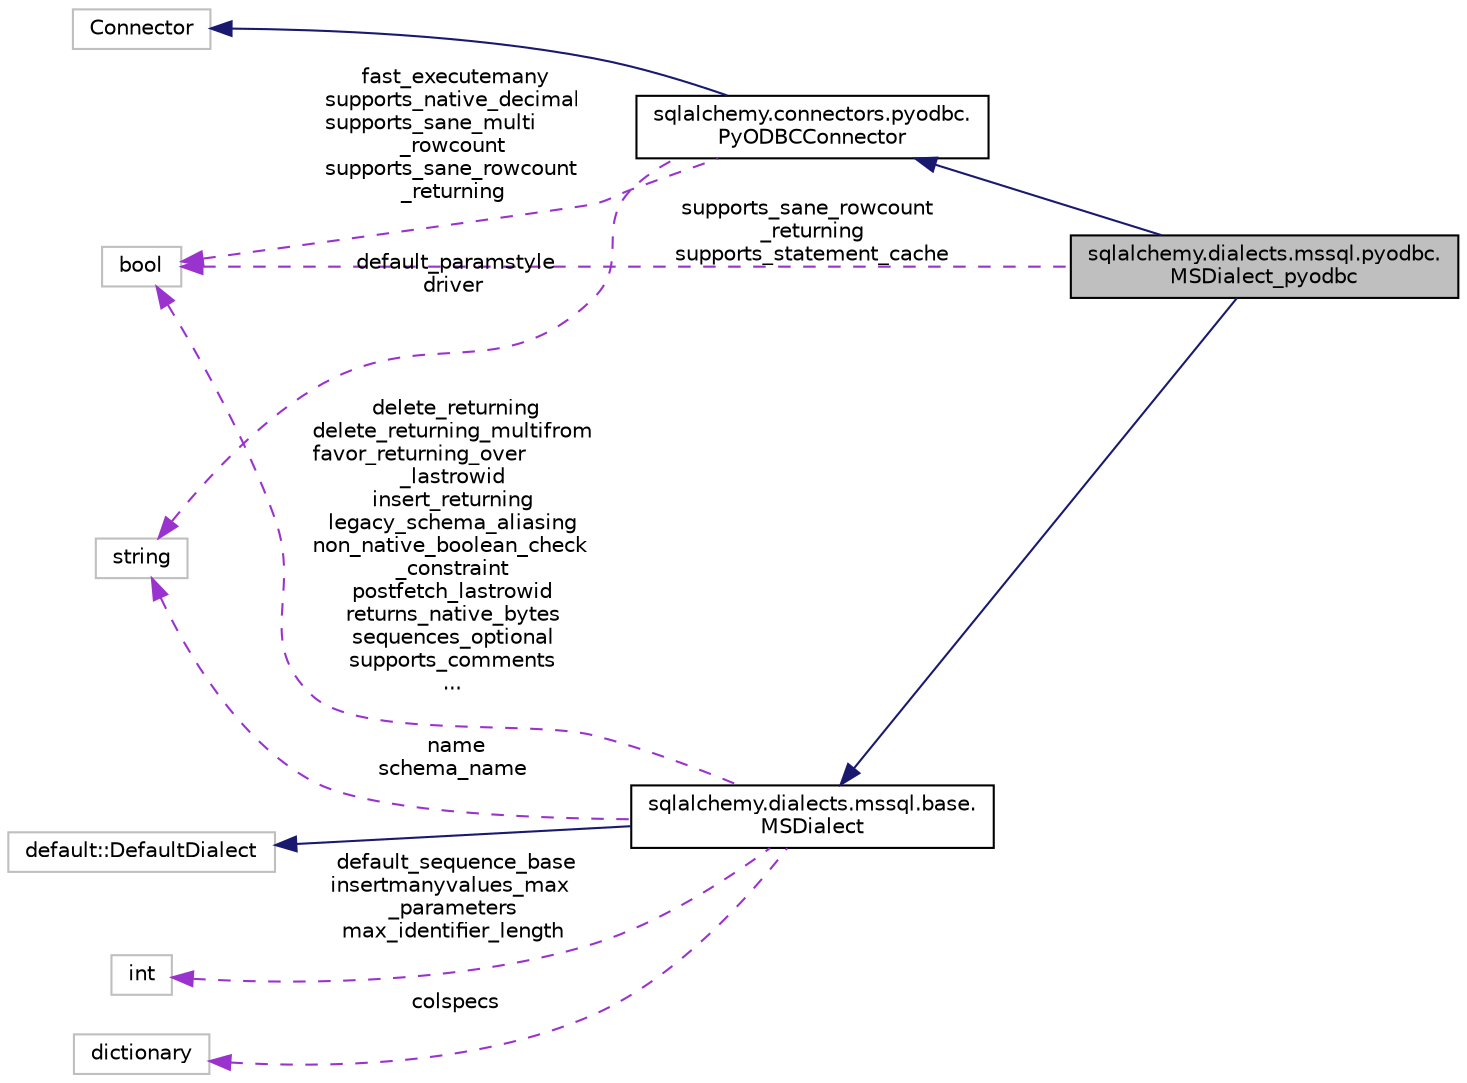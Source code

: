 digraph "sqlalchemy.dialects.mssql.pyodbc.MSDialect_pyodbc"
{
 // LATEX_PDF_SIZE
  edge [fontname="Helvetica",fontsize="10",labelfontname="Helvetica",labelfontsize="10"];
  node [fontname="Helvetica",fontsize="10",shape=record];
  rankdir="LR";
  Node1 [label="sqlalchemy.dialects.mssql.pyodbc.\lMSDialect_pyodbc",height=0.2,width=0.4,color="black", fillcolor="grey75", style="filled", fontcolor="black",tooltip=" "];
  Node2 -> Node1 [dir="back",color="midnightblue",fontsize="10",style="solid",fontname="Helvetica"];
  Node2 [label="sqlalchemy.connectors.pyodbc.\lPyODBCConnector",height=0.2,width=0.4,color="black", fillcolor="white", style="filled",URL="$classsqlalchemy_1_1connectors_1_1pyodbc_1_1PyODBCConnector.html",tooltip=" "];
  Node3 -> Node2 [dir="back",color="midnightblue",fontsize="10",style="solid",fontname="Helvetica"];
  Node3 [label="Connector",height=0.2,width=0.4,color="grey75", fillcolor="white", style="filled",tooltip=" "];
  Node4 -> Node2 [dir="back",color="darkorchid3",fontsize="10",style="dashed",label=" fast_executemany\nsupports_native_decimal\nsupports_sane_multi\l_rowcount\nsupports_sane_rowcount\l_returning" ,fontname="Helvetica"];
  Node4 [label="bool",height=0.2,width=0.4,color="grey75", fillcolor="white", style="filled",tooltip=" "];
  Node5 -> Node2 [dir="back",color="darkorchid3",fontsize="10",style="dashed",label=" default_paramstyle\ndriver" ,fontname="Helvetica"];
  Node5 [label="string",height=0.2,width=0.4,color="grey75", fillcolor="white", style="filled",tooltip=" "];
  Node6 -> Node1 [dir="back",color="midnightblue",fontsize="10",style="solid",fontname="Helvetica"];
  Node6 [label="sqlalchemy.dialects.mssql.base.\lMSDialect",height=0.2,width=0.4,color="black", fillcolor="white", style="filled",URL="$classsqlalchemy_1_1dialects_1_1mssql_1_1base_1_1MSDialect.html",tooltip=" "];
  Node7 -> Node6 [dir="back",color="midnightblue",fontsize="10",style="solid",fontname="Helvetica"];
  Node7 [label="default::DefaultDialect",height=0.2,width=0.4,color="grey75", fillcolor="white", style="filled",tooltip=" "];
  Node4 -> Node6 [dir="back",color="darkorchid3",fontsize="10",style="dashed",label=" delete_returning\ndelete_returning_multifrom\nfavor_returning_over\l_lastrowid\ninsert_returning\nlegacy_schema_aliasing\nnon_native_boolean_check\l_constraint\npostfetch_lastrowid\nreturns_native_bytes\nsequences_optional\nsupports_comments\n..." ,fontname="Helvetica"];
  Node5 -> Node6 [dir="back",color="darkorchid3",fontsize="10",style="dashed",label=" name\nschema_name" ,fontname="Helvetica"];
  Node8 -> Node6 [dir="back",color="darkorchid3",fontsize="10",style="dashed",label=" default_sequence_base\ninsertmanyvalues_max\l_parameters\nmax_identifier_length" ,fontname="Helvetica"];
  Node8 [label="int",height=0.2,width=0.4,color="grey75", fillcolor="white", style="filled",tooltip=" "];
  Node9 -> Node6 [dir="back",color="darkorchid3",fontsize="10",style="dashed",label=" colspecs" ,fontname="Helvetica"];
  Node9 [label="dictionary",height=0.2,width=0.4,color="grey75", fillcolor="white", style="filled",tooltip=" "];
  Node4 -> Node1 [dir="back",color="darkorchid3",fontsize="10",style="dashed",label=" supports_sane_rowcount\l_returning\nsupports_statement_cache" ,fontname="Helvetica"];
}
